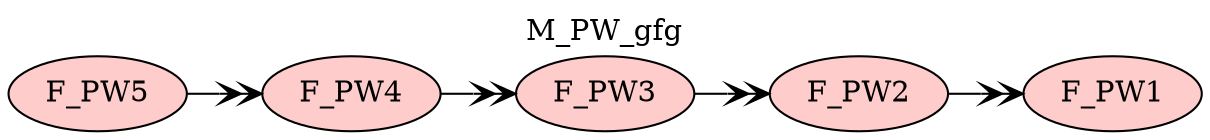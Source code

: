 digraph {graph[label=M_PW_gfg,labelloc=tl,labelfontsize=12];
rankdir=LR;
"F_PW1"[shape=oval,fillcolor="#FFCCCC",style ="filled",label="F_PW1"];
"F_PW2"[shape=oval,fillcolor="#FFCCCC",style ="filled",label="F_PW2"];
"F_PW3"[shape=oval,fillcolor="#FFCCCC",style ="filled",label="F_PW3"];
"F_PW4"[shape=oval,fillcolor="#FFCCCC",style ="filled",label="F_PW4"];
"F_PW5"[shape=oval,fillcolor="#FFCCCC",style ="filled",label="F_PW5"];

"F_PW2"->"F_PW1"[arrowhead=veevee];
"F_PW3"->"F_PW2"[arrowhead=veevee];
"F_PW4"->"F_PW3"[arrowhead=veevee];
"F_PW5"->"F_PW4"[arrowhead=veevee];
}
